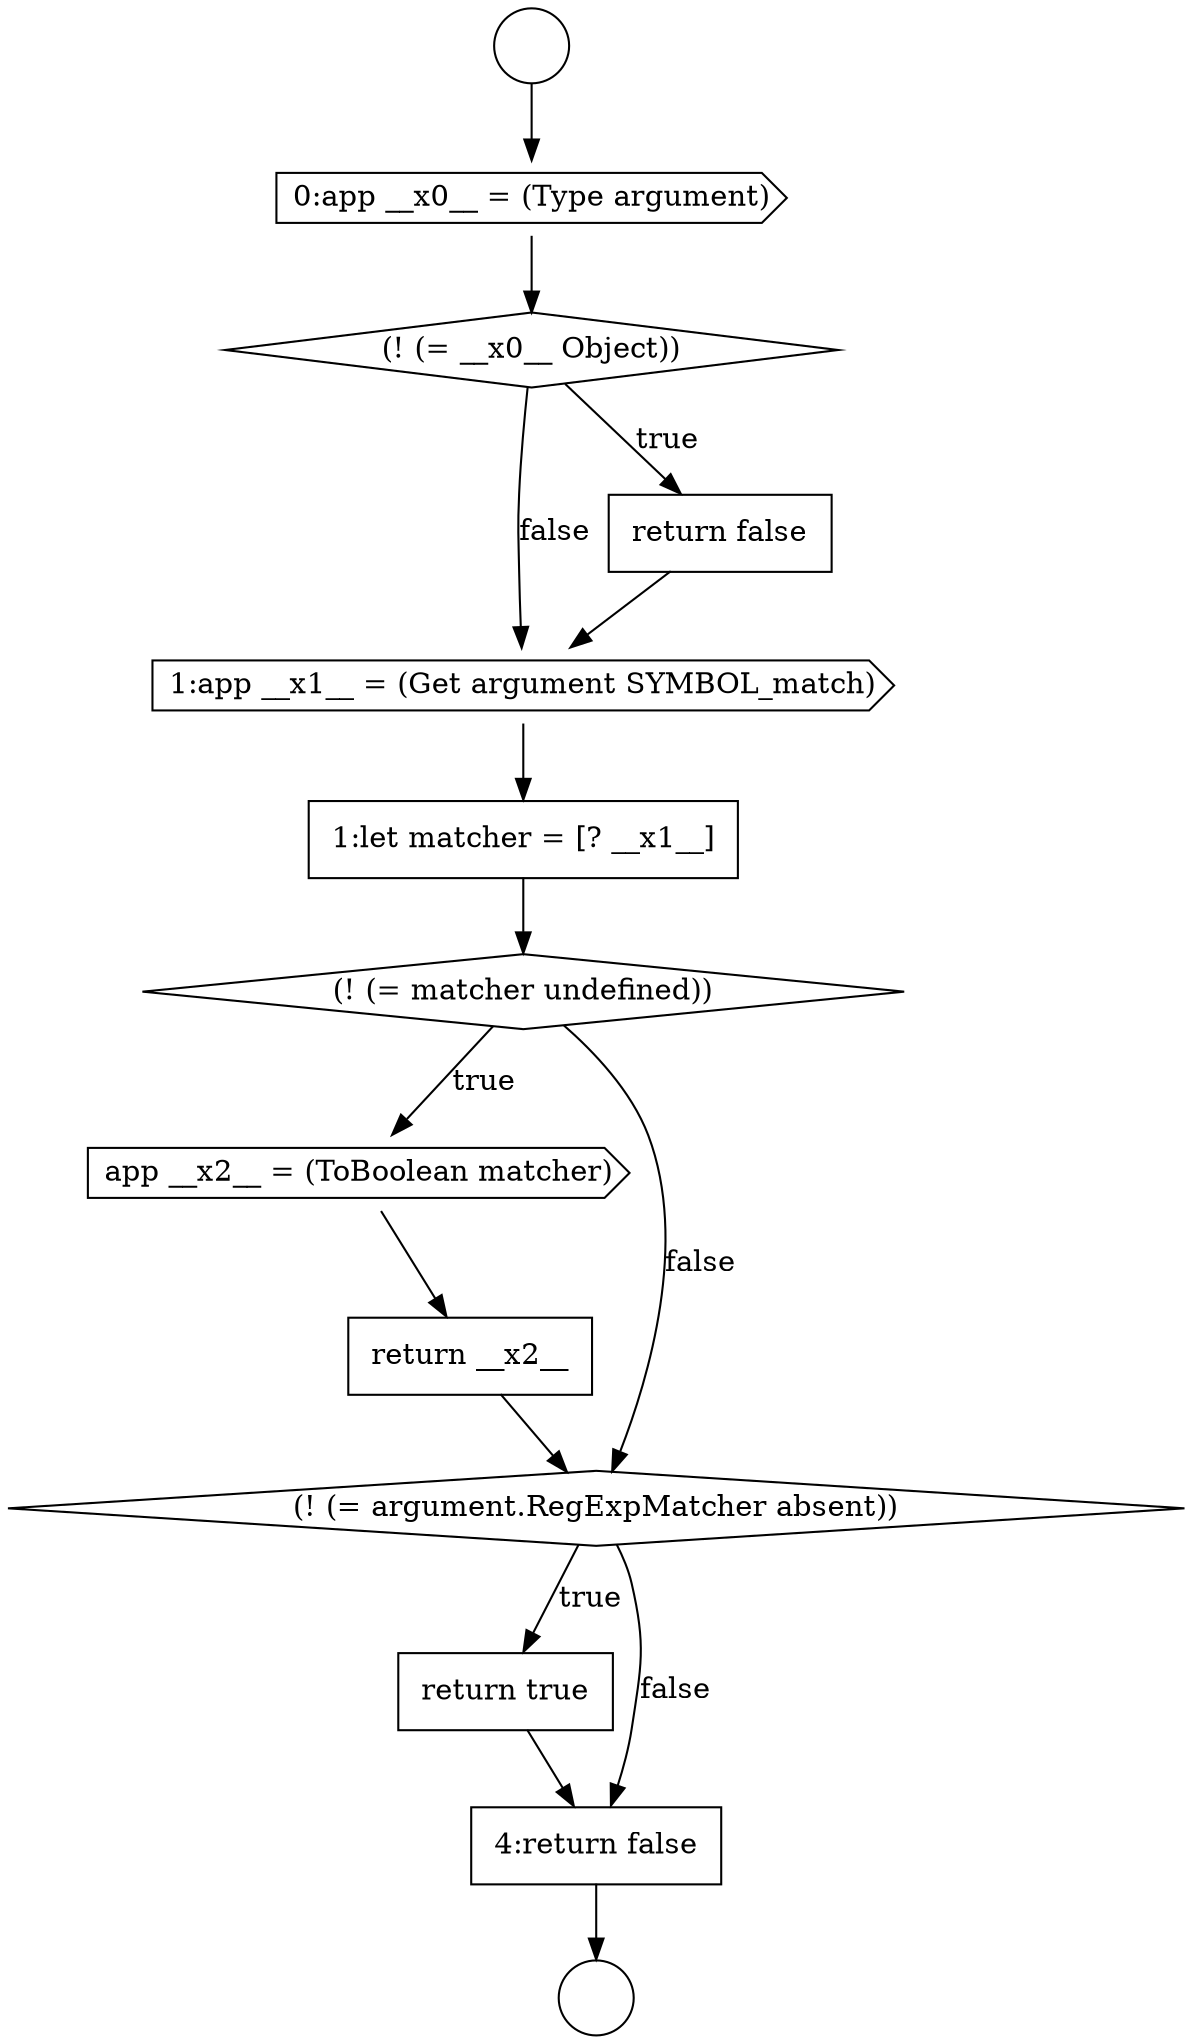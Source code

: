 digraph {
  node538 [shape=circle label=" " color="black" fillcolor="white" style=filled]
  node542 [shape=cds, label=<<font color="black">1:app __x1__ = (Get argument SYMBOL_match)</font>> color="black" fillcolor="white" style=filled]
  node546 [shape=none, margin=0, label=<<font color="black">
    <table border="0" cellborder="1" cellspacing="0" cellpadding="10">
      <tr><td align="left">return __x2__</td></tr>
    </table>
  </font>> color="black" fillcolor="white" style=filled]
  node541 [shape=none, margin=0, label=<<font color="black">
    <table border="0" cellborder="1" cellspacing="0" cellpadding="10">
      <tr><td align="left">return false</td></tr>
    </table>
  </font>> color="black" fillcolor="white" style=filled]
  node545 [shape=cds, label=<<font color="black">app __x2__ = (ToBoolean matcher)</font>> color="black" fillcolor="white" style=filled]
  node540 [shape=diamond, label=<<font color="black">(! (= __x0__ Object))</font>> color="black" fillcolor="white" style=filled]
  node548 [shape=none, margin=0, label=<<font color="black">
    <table border="0" cellborder="1" cellspacing="0" cellpadding="10">
      <tr><td align="left">return true</td></tr>
    </table>
  </font>> color="black" fillcolor="white" style=filled]
  node544 [shape=diamond, label=<<font color="black">(! (= matcher undefined))</font>> color="black" fillcolor="white" style=filled]
  node539 [shape=cds, label=<<font color="black">0:app __x0__ = (Type argument)</font>> color="black" fillcolor="white" style=filled]
  node549 [shape=none, margin=0, label=<<font color="black">
    <table border="0" cellborder="1" cellspacing="0" cellpadding="10">
      <tr><td align="left">4:return false</td></tr>
    </table>
  </font>> color="black" fillcolor="white" style=filled]
  node543 [shape=none, margin=0, label=<<font color="black">
    <table border="0" cellborder="1" cellspacing="0" cellpadding="10">
      <tr><td align="left">1:let matcher = [? __x1__]</td></tr>
    </table>
  </font>> color="black" fillcolor="white" style=filled]
  node537 [shape=circle label=" " color="black" fillcolor="white" style=filled]
  node547 [shape=diamond, label=<<font color="black">(! (= argument.RegExpMatcher absent))</font>> color="black" fillcolor="white" style=filled]
  node549 -> node538 [ color="black"]
  node547 -> node548 [label=<<font color="black">true</font>> color="black"]
  node547 -> node549 [label=<<font color="black">false</font>> color="black"]
  node545 -> node546 [ color="black"]
  node537 -> node539 [ color="black"]
  node544 -> node545 [label=<<font color="black">true</font>> color="black"]
  node544 -> node547 [label=<<font color="black">false</font>> color="black"]
  node540 -> node541 [label=<<font color="black">true</font>> color="black"]
  node540 -> node542 [label=<<font color="black">false</font>> color="black"]
  node542 -> node543 [ color="black"]
  node543 -> node544 [ color="black"]
  node539 -> node540 [ color="black"]
  node546 -> node547 [ color="black"]
  node548 -> node549 [ color="black"]
  node541 -> node542 [ color="black"]
}
